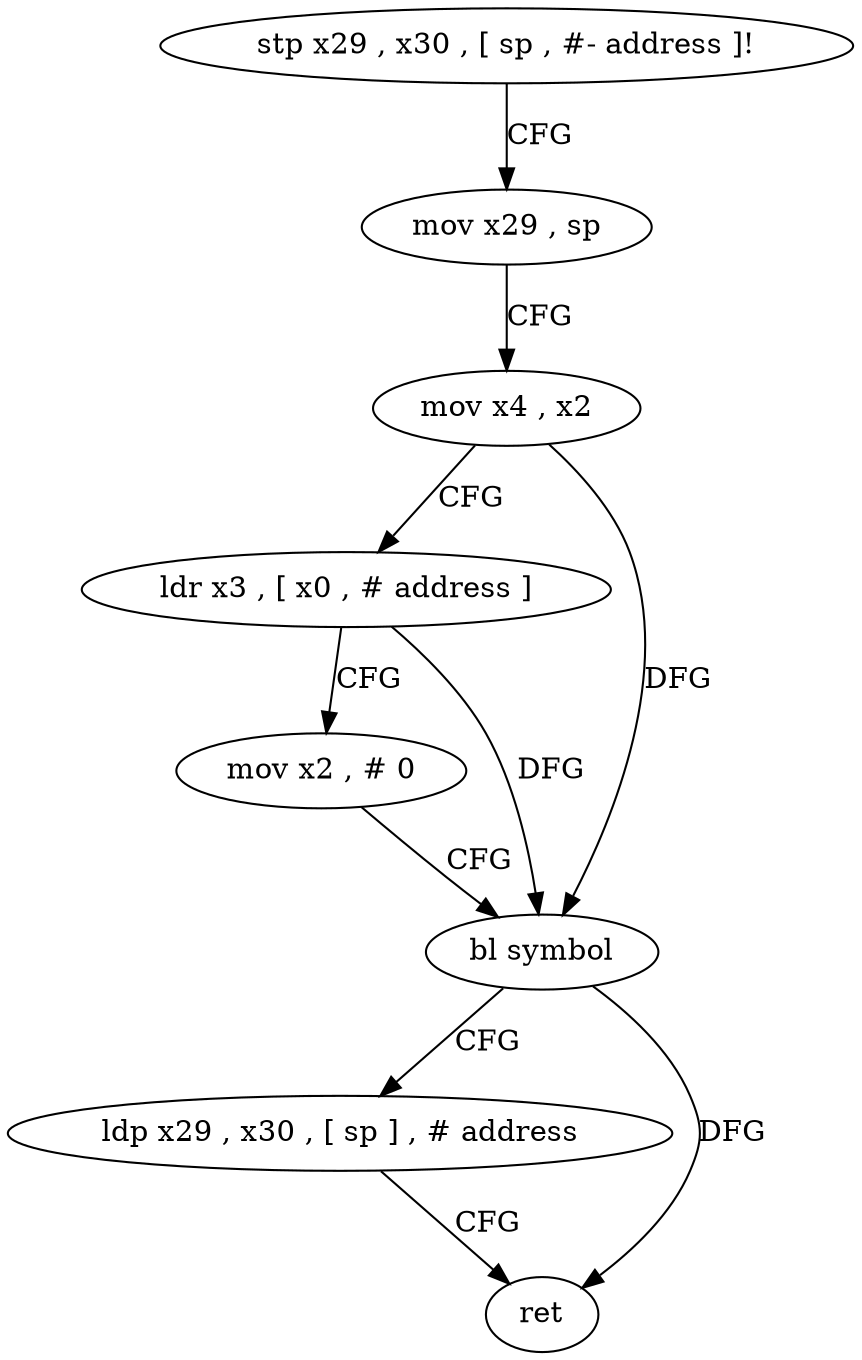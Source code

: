 digraph "func" {
"152728" [label = "stp x29 , x30 , [ sp , #- address ]!" ]
"152732" [label = "mov x29 , sp" ]
"152736" [label = "mov x4 , x2" ]
"152740" [label = "ldr x3 , [ x0 , # address ]" ]
"152744" [label = "mov x2 , # 0" ]
"152748" [label = "bl symbol" ]
"152752" [label = "ldp x29 , x30 , [ sp ] , # address" ]
"152756" [label = "ret" ]
"152728" -> "152732" [ label = "CFG" ]
"152732" -> "152736" [ label = "CFG" ]
"152736" -> "152740" [ label = "CFG" ]
"152736" -> "152748" [ label = "DFG" ]
"152740" -> "152744" [ label = "CFG" ]
"152740" -> "152748" [ label = "DFG" ]
"152744" -> "152748" [ label = "CFG" ]
"152748" -> "152752" [ label = "CFG" ]
"152748" -> "152756" [ label = "DFG" ]
"152752" -> "152756" [ label = "CFG" ]
}
